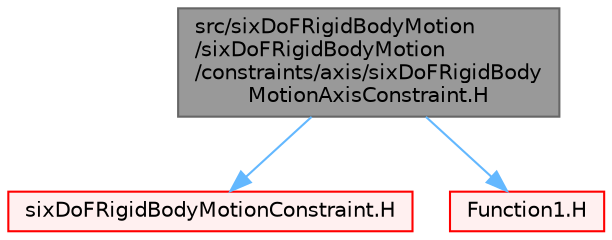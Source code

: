 digraph "src/sixDoFRigidBodyMotion/sixDoFRigidBodyMotion/constraints/axis/sixDoFRigidBodyMotionAxisConstraint.H"
{
 // LATEX_PDF_SIZE
  bgcolor="transparent";
  edge [fontname=Helvetica,fontsize=10,labelfontname=Helvetica,labelfontsize=10];
  node [fontname=Helvetica,fontsize=10,shape=box,height=0.2,width=0.4];
  Node1 [id="Node000001",label="src/sixDoFRigidBodyMotion\l/sixDoFRigidBodyMotion\l/constraints/axis/sixDoFRigidBody\lMotionAxisConstraint.H",height=0.2,width=0.4,color="gray40", fillcolor="grey60", style="filled", fontcolor="black",tooltip=" "];
  Node1 -> Node2 [id="edge1_Node000001_Node000002",color="steelblue1",style="solid",tooltip=" "];
  Node2 [id="Node000002",label="sixDoFRigidBodyMotionConstraint.H",height=0.2,width=0.4,color="red", fillcolor="#FFF0F0", style="filled",URL="$sixDoFRigidBodyMotionConstraint_8H.html",tooltip=" "];
  Node1 -> Node262 [id="edge2_Node000001_Node000262",color="steelblue1",style="solid",tooltip=" "];
  Node262 [id="Node000262",label="Function1.H",height=0.2,width=0.4,color="red", fillcolor="#FFF0F0", style="filled",URL="$Function1_8H.html",tooltip=" "];
}
